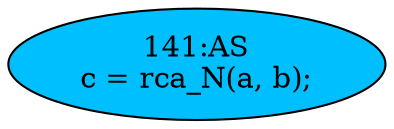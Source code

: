 strict digraph "" {
	node [label="\N"];
	"141:AS"	 [ast="<pyverilog.vparser.ast.Assign object at 0x7f9d7db6b890>",
		def_var="['c']",
		fillcolor=deepskyblue,
		label="141:AS
c = rca_N(a, b);",
		statements="[]",
		style=filled,
		typ=Assign,
		use_var="['rca_N', 'a', 'b']"];
}
